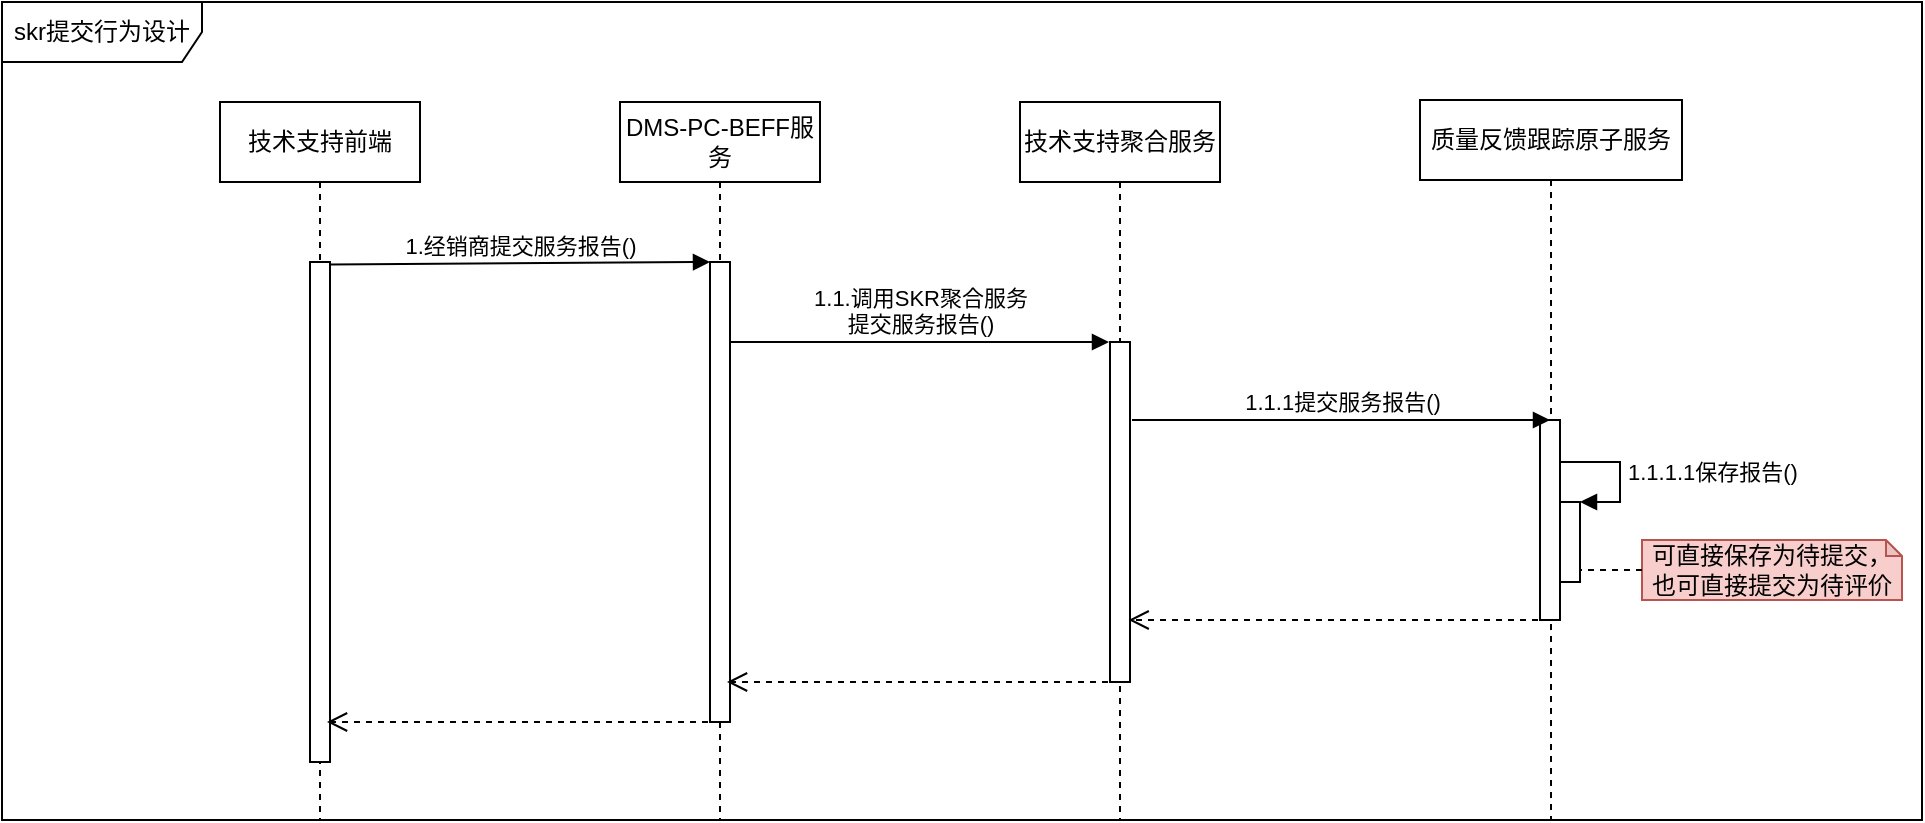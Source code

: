 <mxfile version="16.2.4" type="github" pages="5">
  <diagram id="TrSOcgq1P8zjbeBmHI5Y" name="SKR行为图-提交">
    <mxGraphModel dx="1221" dy="681" grid="1" gridSize="10" guides="1" tooltips="1" connect="1" arrows="1" fold="1" page="1" pageScale="1" pageWidth="827" pageHeight="1169" math="0" shadow="0">
      <root>
        <mxCell id="0" />
        <mxCell id="1" parent="0" />
        <mxCell id="y9LRkIkVJuertMiDrjGQ-1" value="技术支持前端" style="shape=umlLifeline;perimeter=lifelinePerimeter;whiteSpace=wrap;html=1;container=1;collapsible=0;recursiveResize=0;outlineConnect=0;" parent="1" vertex="1">
          <mxGeometry x="339" y="151" width="100" height="359" as="geometry" />
        </mxCell>
        <mxCell id="y9LRkIkVJuertMiDrjGQ-2" value="" style="html=1;points=[];perimeter=orthogonalPerimeter;" parent="y9LRkIkVJuertMiDrjGQ-1" vertex="1">
          <mxGeometry x="45" y="80" width="10" height="250" as="geometry" />
        </mxCell>
        <mxCell id="y9LRkIkVJuertMiDrjGQ-3" value="DMS-PC-BEFF服务" style="shape=umlLifeline;perimeter=lifelinePerimeter;whiteSpace=wrap;html=1;container=1;collapsible=0;recursiveResize=0;outlineConnect=0;" parent="1" vertex="1">
          <mxGeometry x="539" y="151" width="100" height="359" as="geometry" />
        </mxCell>
        <mxCell id="y9LRkIkVJuertMiDrjGQ-4" value="" style="html=1;points=[];perimeter=orthogonalPerimeter;" parent="y9LRkIkVJuertMiDrjGQ-3" vertex="1">
          <mxGeometry x="45" y="80" width="10" height="230" as="geometry" />
        </mxCell>
        <mxCell id="y9LRkIkVJuertMiDrjGQ-5" value="1.1.调用SKR聚合服务&lt;br&gt;提交服务报告()" style="html=1;verticalAlign=bottom;endArrow=block;rounded=0;" parent="y9LRkIkVJuertMiDrjGQ-3" edge="1">
          <mxGeometry width="80" relative="1" as="geometry">
            <mxPoint x="55" y="120" as="sourcePoint" />
            <mxPoint x="244.5" y="120" as="targetPoint" />
          </mxGeometry>
        </mxCell>
        <mxCell id="y9LRkIkVJuertMiDrjGQ-6" value="技术支持聚合服务" style="shape=umlLifeline;perimeter=lifelinePerimeter;whiteSpace=wrap;html=1;container=1;collapsible=0;recursiveResize=0;outlineConnect=0;" parent="1" vertex="1">
          <mxGeometry x="739" y="151" width="100" height="359" as="geometry" />
        </mxCell>
        <mxCell id="y9LRkIkVJuertMiDrjGQ-7" value="" style="html=1;points=[];perimeter=orthogonalPerimeter;" parent="y9LRkIkVJuertMiDrjGQ-6" vertex="1">
          <mxGeometry x="45" y="120" width="10" height="170" as="geometry" />
        </mxCell>
        <mxCell id="y9LRkIkVJuertMiDrjGQ-8" value="质量反馈跟踪原子服务" style="shape=umlLifeline;perimeter=lifelinePerimeter;whiteSpace=wrap;html=1;container=1;collapsible=0;recursiveResize=0;outlineConnect=0;" parent="1" vertex="1">
          <mxGeometry x="939" y="150" width="131" height="360" as="geometry" />
        </mxCell>
        <mxCell id="y9LRkIkVJuertMiDrjGQ-9" value="" style="html=1;points=[];perimeter=orthogonalPerimeter;" parent="y9LRkIkVJuertMiDrjGQ-8" vertex="1">
          <mxGeometry x="60" y="160" width="10" height="100" as="geometry" />
        </mxCell>
        <mxCell id="y9LRkIkVJuertMiDrjGQ-10" value="" style="html=1;points=[];perimeter=orthogonalPerimeter;" parent="y9LRkIkVJuertMiDrjGQ-8" vertex="1">
          <mxGeometry x="70" y="201" width="10" height="40" as="geometry" />
        </mxCell>
        <mxCell id="y9LRkIkVJuertMiDrjGQ-11" value="1.1.1.1保存报告()" style="edgeStyle=orthogonalEdgeStyle;html=1;align=left;spacingLeft=2;endArrow=block;rounded=0;entryX=1;entryY=0;" parent="y9LRkIkVJuertMiDrjGQ-8" target="y9LRkIkVJuertMiDrjGQ-10" edge="1">
          <mxGeometry relative="1" as="geometry">
            <mxPoint x="70" y="181" as="sourcePoint" />
            <Array as="points">
              <mxPoint x="100" y="181" />
            </Array>
          </mxGeometry>
        </mxCell>
        <mxCell id="y9LRkIkVJuertMiDrjGQ-12" value="1.1.1提交服务报告()" style="html=1;verticalAlign=bottom;endArrow=block;rounded=0;" parent="y9LRkIkVJuertMiDrjGQ-8" edge="1">
          <mxGeometry width="80" relative="1" as="geometry">
            <mxPoint x="-144" y="160" as="sourcePoint" />
            <mxPoint x="65" y="160" as="targetPoint" />
          </mxGeometry>
        </mxCell>
        <mxCell id="y9LRkIkVJuertMiDrjGQ-13" value="1.经销商提交服务报告()" style="html=1;verticalAlign=bottom;endArrow=block;rounded=0;exitX=1;exitY=0.005;exitDx=0;exitDy=0;exitPerimeter=0;entryX=0;entryY=0;entryDx=0;entryDy=0;entryPerimeter=0;" parent="1" source="y9LRkIkVJuertMiDrjGQ-2" target="y9LRkIkVJuertMiDrjGQ-4" edge="1">
          <mxGeometry width="80" relative="1" as="geometry">
            <mxPoint x="399" y="231" as="sourcePoint" />
            <mxPoint x="479" y="231" as="targetPoint" />
          </mxGeometry>
        </mxCell>
        <mxCell id="y9LRkIkVJuertMiDrjGQ-14" value="" style="html=1;verticalAlign=bottom;endArrow=open;dashed=1;endSize=8;rounded=0;" parent="1" edge="1">
          <mxGeometry relative="1" as="geometry">
            <mxPoint x="1004" y="410" as="sourcePoint" />
            <mxPoint x="793.324" y="410" as="targetPoint" />
          </mxGeometry>
        </mxCell>
        <mxCell id="y9LRkIkVJuertMiDrjGQ-15" value="" style="html=1;verticalAlign=bottom;endArrow=open;dashed=1;endSize=8;rounded=0;" parent="1" edge="1">
          <mxGeometry relative="1" as="geometry">
            <mxPoint x="783" y="441" as="sourcePoint" />
            <mxPoint x="592.5" y="441" as="targetPoint" />
          </mxGeometry>
        </mxCell>
        <mxCell id="y9LRkIkVJuertMiDrjGQ-16" value="" style="html=1;verticalAlign=bottom;endArrow=open;dashed=1;endSize=8;rounded=0;" parent="1" edge="1">
          <mxGeometry relative="1" as="geometry">
            <mxPoint x="583" y="461" as="sourcePoint" />
            <mxPoint x="392.5" y="461" as="targetPoint" />
          </mxGeometry>
        </mxCell>
        <mxCell id="y9LRkIkVJuertMiDrjGQ-33" value="skr提交行为设计" style="shape=umlFrame;whiteSpace=wrap;html=1;width=100;height=30;" parent="1" vertex="1">
          <mxGeometry x="230" y="101" width="960" height="409" as="geometry" />
        </mxCell>
        <mxCell id="NbYq3C6L7M6HCR1Htat7-1" value="可直接保存为待提交，也可直接提交为待评价" style="shape=note;whiteSpace=wrap;html=1;backgroundOutline=1;darkOpacity=0.05;size=8;fillColor=#f8cecc;strokeColor=#b85450;" vertex="1" parent="1">
          <mxGeometry x="1050" y="370" width="130" height="30" as="geometry" />
        </mxCell>
        <mxCell id="NbYq3C6L7M6HCR1Htat7-2" value="" style="endArrow=none;dashed=1;html=1;rounded=0;exitX=0;exitY=0.5;exitDx=0;exitDy=0;exitPerimeter=0;" edge="1" parent="1" source="NbYq3C6L7M6HCR1Htat7-1" target="y9LRkIkVJuertMiDrjGQ-10">
          <mxGeometry width="50" height="50" relative="1" as="geometry">
            <mxPoint x="560" y="320" as="sourcePoint" />
            <mxPoint x="610" y="270" as="targetPoint" />
          </mxGeometry>
        </mxCell>
      </root>
    </mxGraphModel>
  </diagram>
  <diagram name="skr聚合根设计" id="5BwiAaiVjhntde1D76YD">
    <mxGraphModel dx="1038" dy="579" grid="1" gridSize="10" guides="1" tooltips="1" connect="1" arrows="1" fold="1" page="1" pageScale="1" pageWidth="3300" pageHeight="4681" math="0" shadow="0">
      <root>
        <mxCell id="-Jd7vyAMfyjJsaXYtgSQ-0" />
        <mxCell id="-Jd7vyAMfyjJsaXYtgSQ-1" parent="-Jd7vyAMfyjJsaXYtgSQ-0" />
        <mxCell id="TLOllca4X_2cKeXK6NPu-2" value="skr" style="shape=table;startSize=30;container=1;collapsible=1;childLayout=tableLayout;fixedRows=1;rowLines=0;fontStyle=1;align=center;resizeLast=1;fillColor=#D0C96F;strokeColor=#b85450;" parent="-Jd7vyAMfyjJsaXYtgSQ-1" vertex="1">
          <mxGeometry x="535" y="720" width="170" height="210" as="geometry" />
        </mxCell>
        <mxCell id="TLOllca4X_2cKeXK6NPu-3" value="" style="shape=partialRectangle;collapsible=0;dropTarget=0;pointerEvents=0;fillColor=#D0C96F;top=0;left=0;bottom=1;right=0;points=[[0,0.5],[1,0.5]];portConstraint=eastwest;" parent="TLOllca4X_2cKeXK6NPu-2" vertex="1">
          <mxGeometry y="30" width="170" height="30" as="geometry" />
        </mxCell>
        <mxCell id="TLOllca4X_2cKeXK6NPu-4" value="PK" style="shape=partialRectangle;connectable=0;fillColor=#D0C96F;top=0;left=0;bottom=0;right=0;fontStyle=1;overflow=hidden;strokeColor=#b85450;" parent="TLOllca4X_2cKeXK6NPu-3" vertex="1">
          <mxGeometry width="30" height="30" as="geometry">
            <mxRectangle width="30" height="30" as="alternateBounds" />
          </mxGeometry>
        </mxCell>
        <mxCell id="TLOllca4X_2cKeXK6NPu-5" value="ID" style="shape=partialRectangle;connectable=0;fillColor=#D0C96F;top=0;left=0;bottom=0;right=0;align=left;spacingLeft=6;fontStyle=5;overflow=hidden;strokeColor=#b85450;" parent="TLOllca4X_2cKeXK6NPu-3" vertex="1">
          <mxGeometry x="30" width="140" height="30" as="geometry">
            <mxRectangle width="140" height="30" as="alternateBounds" />
          </mxGeometry>
        </mxCell>
        <mxCell id="TLOllca4X_2cKeXK6NPu-6" value="" style="shape=partialRectangle;collapsible=0;dropTarget=0;pointerEvents=0;fillColor=#D0C96F;top=0;left=0;bottom=0;right=0;points=[[0,0.5],[1,0.5]];portConstraint=eastwest;" parent="TLOllca4X_2cKeXK6NPu-2" vertex="1">
          <mxGeometry y="60" width="170" height="30" as="geometry" />
        </mxCell>
        <mxCell id="TLOllca4X_2cKeXK6NPu-7" value="" style="shape=partialRectangle;connectable=0;fillColor=#D0C96F;top=0;left=0;bottom=0;right=0;editable=1;overflow=hidden;strokeColor=#b85450;" parent="TLOllca4X_2cKeXK6NPu-6" vertex="1">
          <mxGeometry width="30" height="30" as="geometry">
            <mxRectangle width="30" height="30" as="alternateBounds" />
          </mxGeometry>
        </mxCell>
        <mxCell id="TLOllca4X_2cKeXK6NPu-8" value="经销店代码" style="shape=partialRectangle;connectable=0;fillColor=#D0C96F;top=0;left=0;bottom=0;right=0;align=left;spacingLeft=6;overflow=hidden;strokeColor=#b85450;" parent="TLOllca4X_2cKeXK6NPu-6" vertex="1">
          <mxGeometry x="30" width="140" height="30" as="geometry">
            <mxRectangle width="140" height="30" as="alternateBounds" />
          </mxGeometry>
        </mxCell>
        <mxCell id="TLOllca4X_2cKeXK6NPu-9" value="" style="shape=partialRectangle;collapsible=0;dropTarget=0;pointerEvents=0;fillColor=#D0C96F;top=0;left=0;bottom=0;right=0;points=[[0,0.5],[1,0.5]];portConstraint=eastwest;" parent="TLOllca4X_2cKeXK6NPu-2" vertex="1">
          <mxGeometry y="90" width="170" height="30" as="geometry" />
        </mxCell>
        <mxCell id="TLOllca4X_2cKeXK6NPu-10" value="" style="shape=partialRectangle;connectable=0;fillColor=#D0C96F;top=0;left=0;bottom=0;right=0;editable=1;overflow=hidden;strokeColor=#b85450;" parent="TLOllca4X_2cKeXK6NPu-9" vertex="1">
          <mxGeometry width="30" height="30" as="geometry">
            <mxRectangle width="30" height="30" as="alternateBounds" />
          </mxGeometry>
        </mxCell>
        <mxCell id="TLOllca4X_2cKeXK6NPu-11" value="担当" style="shape=partialRectangle;connectable=0;fillColor=#D0C96F;top=0;left=0;bottom=0;right=0;align=left;spacingLeft=6;overflow=hidden;strokeColor=#b85450;" parent="TLOllca4X_2cKeXK6NPu-9" vertex="1">
          <mxGeometry x="30" width="140" height="30" as="geometry">
            <mxRectangle width="140" height="30" as="alternateBounds" />
          </mxGeometry>
        </mxCell>
        <mxCell id="TLOllca4X_2cKeXK6NPu-12" value="" style="shape=partialRectangle;collapsible=0;dropTarget=0;pointerEvents=0;fillColor=#D0C96F;top=0;left=0;bottom=0;right=0;points=[[0,0.5],[1,0.5]];portConstraint=eastwest;" parent="TLOllca4X_2cKeXK6NPu-2" vertex="1">
          <mxGeometry y="120" width="170" height="30" as="geometry" />
        </mxCell>
        <mxCell id="TLOllca4X_2cKeXK6NPu-13" value="" style="shape=partialRectangle;connectable=0;fillColor=#D0C96F;top=0;left=0;bottom=0;right=0;editable=1;overflow=hidden;strokeColor=#b85450;" parent="TLOllca4X_2cKeXK6NPu-12" vertex="1">
          <mxGeometry width="30" height="30" as="geometry">
            <mxRectangle width="30" height="30" as="alternateBounds" />
          </mxGeometry>
        </mxCell>
        <mxCell id="TLOllca4X_2cKeXK6NPu-14" value="报告日期" style="shape=partialRectangle;connectable=0;fillColor=#D0C96F;top=0;left=0;bottom=0;right=0;align=left;spacingLeft=6;overflow=hidden;strokeColor=#b85450;" parent="TLOllca4X_2cKeXK6NPu-12" vertex="1">
          <mxGeometry x="30" width="140" height="30" as="geometry">
            <mxRectangle width="140" height="30" as="alternateBounds" />
          </mxGeometry>
        </mxCell>
        <mxCell id="TLOllca4X_2cKeXK6NPu-18" value="" style="shape=partialRectangle;collapsible=0;dropTarget=0;pointerEvents=0;fillColor=#D0C96F;top=0;left=0;bottom=0;right=0;points=[[0,0.5],[1,0.5]];portConstraint=eastwest;" parent="TLOllca4X_2cKeXK6NPu-2" vertex="1">
          <mxGeometry y="150" width="170" height="30" as="geometry" />
        </mxCell>
        <mxCell id="TLOllca4X_2cKeXK6NPu-19" value="" style="shape=partialRectangle;connectable=0;fillColor=#D0C96F;top=0;left=0;bottom=0;right=0;editable=1;overflow=hidden;strokeColor=#b85450;" parent="TLOllca4X_2cKeXK6NPu-18" vertex="1">
          <mxGeometry width="30" height="30" as="geometry">
            <mxRectangle width="30" height="30" as="alternateBounds" />
          </mxGeometry>
        </mxCell>
        <mxCell id="TLOllca4X_2cKeXK6NPu-20" value="车辆信息" style="shape=partialRectangle;connectable=0;fillColor=#D0C96F;top=0;left=0;bottom=0;right=0;align=left;spacingLeft=6;overflow=hidden;strokeColor=#b85450;" parent="TLOllca4X_2cKeXK6NPu-18" vertex="1">
          <mxGeometry x="30" width="140" height="30" as="geometry">
            <mxRectangle width="140" height="30" as="alternateBounds" />
          </mxGeometry>
        </mxCell>
        <mxCell id="TLOllca4X_2cKeXK6NPu-36" value="" style="shape=partialRectangle;collapsible=0;dropTarget=0;pointerEvents=0;fillColor=#D0C96F;top=0;left=0;bottom=0;right=0;points=[[0,0.5],[1,0.5]];portConstraint=eastwest;" parent="TLOllca4X_2cKeXK6NPu-2" vertex="1">
          <mxGeometry y="180" width="170" height="30" as="geometry" />
        </mxCell>
        <mxCell id="TLOllca4X_2cKeXK6NPu-37" value="" style="shape=partialRectangle;connectable=0;fillColor=#D0C96F;top=0;left=0;bottom=0;right=0;editable=1;overflow=hidden;strokeColor=#b85450;" parent="TLOllca4X_2cKeXK6NPu-36" vertex="1">
          <mxGeometry width="30" height="30" as="geometry">
            <mxRectangle width="30" height="30" as="alternateBounds" />
          </mxGeometry>
        </mxCell>
        <mxCell id="TLOllca4X_2cKeXK6NPu-38" value="标题" style="shape=partialRectangle;connectable=0;fillColor=#D0C96F;top=0;left=0;bottom=0;right=0;align=left;spacingLeft=6;overflow=hidden;strokeColor=#b85450;" parent="TLOllca4X_2cKeXK6NPu-36" vertex="1">
          <mxGeometry x="30" width="140" height="30" as="geometry">
            <mxRectangle width="140" height="30" as="alternateBounds" />
          </mxGeometry>
        </mxCell>
        <mxCell id="TLOllca4X_2cKeXK6NPu-54" value="【共通】车辆信息" style="shape=table;startSize=30;container=1;collapsible=1;childLayout=tableLayout;fixedRows=1;rowLines=0;fontStyle=1;align=center;resizeLast=1;fillColor=#FFFA9E;strokeColor=#6c8ebf;" parent="-Jd7vyAMfyjJsaXYtgSQ-1" vertex="1">
          <mxGeometry x="220" y="720" width="180" height="240" as="geometry" />
        </mxCell>
        <mxCell id="TLOllca4X_2cKeXK6NPu-55" value="" style="shape=partialRectangle;collapsible=0;dropTarget=0;pointerEvents=0;fillColor=#FFFA9E;top=0;left=0;bottom=1;right=0;points=[[0,0.5],[1,0.5]];portConstraint=eastwest;" parent="TLOllca4X_2cKeXK6NPu-54" vertex="1">
          <mxGeometry y="30" width="180" height="30" as="geometry" />
        </mxCell>
        <mxCell id="TLOllca4X_2cKeXK6NPu-56" value="PK" style="shape=partialRectangle;connectable=0;fillColor=#FFFA9E;top=0;left=0;bottom=0;right=0;fontStyle=1;overflow=hidden;strokeColor=#6c8ebf;" parent="TLOllca4X_2cKeXK6NPu-55" vertex="1">
          <mxGeometry width="30" height="30" as="geometry">
            <mxRectangle width="30" height="30" as="alternateBounds" />
          </mxGeometry>
        </mxCell>
        <mxCell id="TLOllca4X_2cKeXK6NPu-57" value="ID" style="shape=partialRectangle;connectable=0;fillColor=#FFFA9E;top=0;left=0;bottom=0;right=0;align=left;spacingLeft=6;fontStyle=5;overflow=hidden;strokeColor=#6c8ebf;" parent="TLOllca4X_2cKeXK6NPu-55" vertex="1">
          <mxGeometry x="30" width="150" height="30" as="geometry">
            <mxRectangle width="150" height="30" as="alternateBounds" />
          </mxGeometry>
        </mxCell>
        <mxCell id="TLOllca4X_2cKeXK6NPu-58" value="" style="shape=partialRectangle;collapsible=0;dropTarget=0;pointerEvents=0;fillColor=#FFFA9E;top=0;left=0;bottom=0;right=0;points=[[0,0.5],[1,0.5]];portConstraint=eastwest;" parent="TLOllca4X_2cKeXK6NPu-54" vertex="1">
          <mxGeometry y="60" width="180" height="30" as="geometry" />
        </mxCell>
        <mxCell id="TLOllca4X_2cKeXK6NPu-59" value="" style="shape=partialRectangle;connectable=0;fillColor=#FFFA9E;top=0;left=0;bottom=0;right=0;editable=1;overflow=hidden;strokeColor=#6c8ebf;" parent="TLOllca4X_2cKeXK6NPu-58" vertex="1">
          <mxGeometry width="30" height="30" as="geometry">
            <mxRectangle width="30" height="30" as="alternateBounds" />
          </mxGeometry>
        </mxCell>
        <mxCell id="TLOllca4X_2cKeXK6NPu-60" value="VIN码" style="shape=partialRectangle;connectable=0;fillColor=#FFFA9E;top=0;left=0;bottom=0;right=0;align=left;spacingLeft=6;overflow=hidden;strokeColor=#6c8ebf;" parent="TLOllca4X_2cKeXK6NPu-58" vertex="1">
          <mxGeometry x="30" width="150" height="30" as="geometry">
            <mxRectangle width="150" height="30" as="alternateBounds" />
          </mxGeometry>
        </mxCell>
        <mxCell id="TLOllca4X_2cKeXK6NPu-73" value="" style="shape=partialRectangle;collapsible=0;dropTarget=0;pointerEvents=0;fillColor=#FFFA9E;top=0;left=0;bottom=0;right=0;points=[[0,0.5],[1,0.5]];portConstraint=eastwest;" parent="TLOllca4X_2cKeXK6NPu-54" vertex="1">
          <mxGeometry y="90" width="180" height="30" as="geometry" />
        </mxCell>
        <mxCell id="TLOllca4X_2cKeXK6NPu-74" value="" style="shape=partialRectangle;connectable=0;fillColor=#FFFA9E;top=0;left=0;bottom=0;right=0;editable=1;overflow=hidden;strokeColor=#6c8ebf;" parent="TLOllca4X_2cKeXK6NPu-73" vertex="1">
          <mxGeometry width="30" height="30" as="geometry">
            <mxRectangle width="30" height="30" as="alternateBounds" />
          </mxGeometry>
        </mxCell>
        <mxCell id="TLOllca4X_2cKeXK6NPu-75" value="车辆名称" style="shape=partialRectangle;connectable=0;fillColor=#FFFA9E;top=0;left=0;bottom=0;right=0;align=left;spacingLeft=6;overflow=hidden;strokeColor=#6c8ebf;" parent="TLOllca4X_2cKeXK6NPu-73" vertex="1">
          <mxGeometry x="30" width="150" height="30" as="geometry">
            <mxRectangle width="150" height="30" as="alternateBounds" />
          </mxGeometry>
        </mxCell>
        <mxCell id="TLOllca4X_2cKeXK6NPu-61" value="" style="shape=partialRectangle;collapsible=0;dropTarget=0;pointerEvents=0;fillColor=#FFFA9E;top=0;left=0;bottom=0;right=0;points=[[0,0.5],[1,0.5]];portConstraint=eastwest;" parent="TLOllca4X_2cKeXK6NPu-54" vertex="1">
          <mxGeometry y="120" width="180" height="30" as="geometry" />
        </mxCell>
        <mxCell id="TLOllca4X_2cKeXK6NPu-62" value="" style="shape=partialRectangle;connectable=0;fillColor=#FFFA9E;top=0;left=0;bottom=0;right=0;editable=1;overflow=hidden;strokeColor=#6c8ebf;" parent="TLOllca4X_2cKeXK6NPu-61" vertex="1">
          <mxGeometry width="30" height="30" as="geometry">
            <mxRectangle width="30" height="30" as="alternateBounds" />
          </mxGeometry>
        </mxCell>
        <mxCell id="TLOllca4X_2cKeXK6NPu-63" value="车型" style="shape=partialRectangle;connectable=0;fillColor=#FFFA9E;top=0;left=0;bottom=0;right=0;align=left;spacingLeft=6;overflow=hidden;strokeColor=#6c8ebf;" parent="TLOllca4X_2cKeXK6NPu-61" vertex="1">
          <mxGeometry x="30" width="150" height="30" as="geometry">
            <mxRectangle width="150" height="30" as="alternateBounds" />
          </mxGeometry>
        </mxCell>
        <mxCell id="TLOllca4X_2cKeXK6NPu-64" value="" style="shape=partialRectangle;collapsible=0;dropTarget=0;pointerEvents=0;fillColor=#FFFA9E;top=0;left=0;bottom=0;right=0;points=[[0,0.5],[1,0.5]];portConstraint=eastwest;" parent="TLOllca4X_2cKeXK6NPu-54" vertex="1">
          <mxGeometry y="150" width="180" height="30" as="geometry" />
        </mxCell>
        <mxCell id="TLOllca4X_2cKeXK6NPu-65" value="" style="shape=partialRectangle;connectable=0;fillColor=#FFFA9E;top=0;left=0;bottom=0;right=0;editable=1;overflow=hidden;strokeColor=#6c8ebf;" parent="TLOllca4X_2cKeXK6NPu-64" vertex="1">
          <mxGeometry width="30" height="30" as="geometry">
            <mxRectangle width="30" height="30" as="alternateBounds" />
          </mxGeometry>
        </mxCell>
        <mxCell id="TLOllca4X_2cKeXK6NPu-66" value="车型代码" style="shape=partialRectangle;connectable=0;fillColor=#FFFA9E;top=0;left=0;bottom=0;right=0;align=left;spacingLeft=6;overflow=hidden;strokeColor=#6c8ebf;" parent="TLOllca4X_2cKeXK6NPu-64" vertex="1">
          <mxGeometry x="30" width="150" height="30" as="geometry">
            <mxRectangle width="150" height="30" as="alternateBounds" />
          </mxGeometry>
        </mxCell>
        <mxCell id="TLOllca4X_2cKeXK6NPu-67" value="" style="shape=partialRectangle;collapsible=0;dropTarget=0;pointerEvents=0;fillColor=#FFFA9E;top=0;left=0;bottom=0;right=0;points=[[0,0.5],[1,0.5]];portConstraint=eastwest;" parent="TLOllca4X_2cKeXK6NPu-54" vertex="1">
          <mxGeometry y="180" width="180" height="30" as="geometry" />
        </mxCell>
        <mxCell id="TLOllca4X_2cKeXK6NPu-68" value="" style="shape=partialRectangle;connectable=0;fillColor=#FFFA9E;top=0;left=0;bottom=0;right=0;editable=1;overflow=hidden;strokeColor=#6c8ebf;" parent="TLOllca4X_2cKeXK6NPu-67" vertex="1">
          <mxGeometry width="30" height="30" as="geometry">
            <mxRectangle width="30" height="30" as="alternateBounds" />
          </mxGeometry>
        </mxCell>
        <mxCell id="TLOllca4X_2cKeXK6NPu-69" value="生产日期" style="shape=partialRectangle;connectable=0;fillColor=#FFFA9E;top=0;left=0;bottom=0;right=0;align=left;spacingLeft=6;overflow=hidden;strokeColor=#6c8ebf;" parent="TLOllca4X_2cKeXK6NPu-67" vertex="1">
          <mxGeometry x="30" width="150" height="30" as="geometry">
            <mxRectangle width="150" height="30" as="alternateBounds" />
          </mxGeometry>
        </mxCell>
        <mxCell id="TLOllca4X_2cKeXK6NPu-70" value="" style="shape=partialRectangle;collapsible=0;dropTarget=0;pointerEvents=0;fillColor=#FFFA9E;top=0;left=0;bottom=0;right=0;points=[[0,0.5],[1,0.5]];portConstraint=eastwest;" parent="TLOllca4X_2cKeXK6NPu-54" vertex="1">
          <mxGeometry y="210" width="180" height="30" as="geometry" />
        </mxCell>
        <mxCell id="TLOllca4X_2cKeXK6NPu-71" value="" style="shape=partialRectangle;connectable=0;fillColor=#FFFA9E;top=0;left=0;bottom=0;right=0;editable=1;overflow=hidden;strokeColor=#6c8ebf;" parent="TLOllca4X_2cKeXK6NPu-70" vertex="1">
          <mxGeometry width="30" height="30" as="geometry">
            <mxRectangle width="30" height="30" as="alternateBounds" />
          </mxGeometry>
        </mxCell>
        <mxCell id="TLOllca4X_2cKeXK6NPu-72" value="年代代码" style="shape=partialRectangle;connectable=0;fillColor=#FFFA9E;top=0;left=0;bottom=0;right=0;align=left;spacingLeft=6;overflow=hidden;strokeColor=#6c8ebf;" parent="TLOllca4X_2cKeXK6NPu-70" vertex="1">
          <mxGeometry x="30" width="150" height="30" as="geometry">
            <mxRectangle width="150" height="30" as="alternateBounds" />
          </mxGeometry>
        </mxCell>
        <mxCell id="TLOllca4X_2cKeXK6NPu-76" value="skr评价" style="shape=table;startSize=30;container=1;collapsible=1;childLayout=tableLayout;fixedRows=1;rowLines=0;fontStyle=1;align=center;resizeLast=1;fillColor=#D0C96F;strokeColor=#b85450;" parent="-Jd7vyAMfyjJsaXYtgSQ-1" vertex="1">
          <mxGeometry x="840" y="720" width="180" height="115" as="geometry" />
        </mxCell>
        <mxCell id="TLOllca4X_2cKeXK6NPu-77" value="" style="shape=partialRectangle;collapsible=0;dropTarget=0;pointerEvents=0;fillColor=#D0C96F;top=0;left=0;bottom=1;right=0;points=[[0,0.5],[1,0.5]];portConstraint=eastwest;" parent="TLOllca4X_2cKeXK6NPu-76" vertex="1">
          <mxGeometry y="30" width="180" height="30" as="geometry" />
        </mxCell>
        <mxCell id="TLOllca4X_2cKeXK6NPu-78" value="PK" style="shape=partialRectangle;connectable=0;fillColor=#D0C96F;top=0;left=0;bottom=0;right=0;fontStyle=1;overflow=hidden;strokeColor=#b85450;" parent="TLOllca4X_2cKeXK6NPu-77" vertex="1">
          <mxGeometry width="30" height="30" as="geometry">
            <mxRectangle width="30" height="30" as="alternateBounds" />
          </mxGeometry>
        </mxCell>
        <mxCell id="TLOllca4X_2cKeXK6NPu-79" value="ID" style="shape=partialRectangle;connectable=0;fillColor=#D0C96F;top=0;left=0;bottom=0;right=0;align=left;spacingLeft=6;fontStyle=5;overflow=hidden;strokeColor=#b85450;" parent="TLOllca4X_2cKeXK6NPu-77" vertex="1">
          <mxGeometry x="30" width="150" height="30" as="geometry">
            <mxRectangle width="150" height="30" as="alternateBounds" />
          </mxGeometry>
        </mxCell>
        <mxCell id="OXO-AGjDQIuk0UqCaN1q-0" value="" style="shape=partialRectangle;collapsible=0;dropTarget=0;pointerEvents=0;fillColor=#D0C96F;top=0;left=0;bottom=0;right=0;points=[[0,0.5],[1,0.5]];portConstraint=eastwest;" parent="TLOllca4X_2cKeXK6NPu-76" vertex="1">
          <mxGeometry y="60" width="180" height="30" as="geometry" />
        </mxCell>
        <mxCell id="OXO-AGjDQIuk0UqCaN1q-1" value="FK" style="shape=partialRectangle;connectable=0;fillColor=#D0C96F;top=0;left=0;bottom=0;right=0;fontStyle=0;overflow=hidden;strokeColor=#b85450;" parent="OXO-AGjDQIuk0UqCaN1q-0" vertex="1">
          <mxGeometry width="30" height="30" as="geometry">
            <mxRectangle width="30" height="30" as="alternateBounds" />
          </mxGeometry>
        </mxCell>
        <mxCell id="OXO-AGjDQIuk0UqCaN1q-2" value="skr管理ID" style="shape=partialRectangle;connectable=0;fillColor=#D0C96F;top=0;left=0;bottom=0;right=0;align=left;spacingLeft=6;fontStyle=0;overflow=hidden;strokeColor=#b85450;" parent="OXO-AGjDQIuk0UqCaN1q-0" vertex="1">
          <mxGeometry x="30" width="150" height="30" as="geometry">
            <mxRectangle width="150" height="30" as="alternateBounds" />
          </mxGeometry>
        </mxCell>
        <mxCell id="TLOllca4X_2cKeXK6NPu-86" value="" style="shape=partialRectangle;collapsible=0;dropTarget=0;pointerEvents=0;fillColor=#D0C96F;top=0;left=0;bottom=0;right=0;points=[[0,0.5],[1,0.5]];portConstraint=eastwest;" parent="TLOllca4X_2cKeXK6NPu-76" vertex="1">
          <mxGeometry y="90" width="180" height="25" as="geometry" />
        </mxCell>
        <mxCell id="TLOllca4X_2cKeXK6NPu-87" value="" style="shape=partialRectangle;connectable=0;fillColor=#D0C96F;top=0;left=0;bottom=0;right=0;editable=1;overflow=hidden;strokeColor=#b85450;" parent="TLOllca4X_2cKeXK6NPu-86" vertex="1">
          <mxGeometry width="30" height="25" as="geometry">
            <mxRectangle width="30" height="25" as="alternateBounds" />
          </mxGeometry>
        </mxCell>
        <mxCell id="TLOllca4X_2cKeXK6NPu-88" value="等级评价" style="shape=partialRectangle;connectable=0;fillColor=#D0C96F;top=0;left=0;bottom=0;right=0;align=left;spacingLeft=6;overflow=hidden;strokeColor=#b85450;" parent="TLOllca4X_2cKeXK6NPu-86" vertex="1">
          <mxGeometry x="30" width="150" height="25" as="geometry">
            <mxRectangle width="150" height="25" as="alternateBounds" />
          </mxGeometry>
        </mxCell>
        <mxCell id="9-1ZYpqubb55ALp7Nfj2-0" value="" style="endArrow=open;html=1;endSize=12;startArrow=diamondThin;startSize=14;startFill=0;edgeStyle=orthogonalEdgeStyle;align=left;verticalAlign=bottom;rounded=0;exitX=0;exitY=0.5;exitDx=0;exitDy=0;entryX=1;entryY=0.5;entryDx=0;entryDy=0;" parent="-Jd7vyAMfyjJsaXYtgSQ-1" source="TLOllca4X_2cKeXK6NPu-18" target="TLOllca4X_2cKeXK6NPu-58" edge="1">
          <mxGeometry x="-1" y="3" relative="1" as="geometry">
            <mxPoint x="220" y="1070" as="sourcePoint" />
            <mxPoint x="380" y="1070" as="targetPoint" />
          </mxGeometry>
        </mxCell>
        <mxCell id="GLfcdRq7hHhKy1tgJzma-0" value="" style="edgeStyle=entityRelationEdgeStyle;fontSize=12;html=1;endArrow=ERoneToMany;rounded=0;exitX=1;exitY=0.5;exitDx=0;exitDy=0;entryX=0;entryY=0.5;entryDx=0;entryDy=0;" parent="-Jd7vyAMfyjJsaXYtgSQ-1" source="TLOllca4X_2cKeXK6NPu-3" target="OXO-AGjDQIuk0UqCaN1q-0" edge="1">
          <mxGeometry width="100" height="100" relative="1" as="geometry">
            <mxPoint x="780" y="1050" as="sourcePoint" />
            <mxPoint x="880" y="950" as="targetPoint" />
          </mxGeometry>
        </mxCell>
      </root>
    </mxGraphModel>
  </diagram>
  <diagram name="skr时序图" id="MSPZWGJevCSYTT39VmB_">
    <mxGraphModel dx="1038" dy="579" grid="1" gridSize="10" guides="1" tooltips="1" connect="1" arrows="1" fold="1" page="1" pageScale="1" pageWidth="3300" pageHeight="4681" math="0" shadow="0">
      <root>
        <mxCell id="nMQyGNRqzd0hYEF32yeD-0" />
        <mxCell id="nMQyGNRqzd0hYEF32yeD-1" parent="nMQyGNRqzd0hYEF32yeD-0" />
        <mxCell id="CYmcqTmEEpYMZkpkXATh-0" value="技术支持前端" style="shape=umlLifeline;perimeter=lifelinePerimeter;whiteSpace=wrap;html=1;container=1;collapsible=0;recursiveResize=0;outlineConnect=0;" parent="nMQyGNRqzd0hYEF32yeD-1" vertex="1">
          <mxGeometry x="390" y="180" width="100" height="350" as="geometry" />
        </mxCell>
        <mxCell id="CYmcqTmEEpYMZkpkXATh-5" value="" style="html=1;points=[];perimeter=orthogonalPerimeter;" parent="CYmcqTmEEpYMZkpkXATh-0" vertex="1">
          <mxGeometry x="45" y="100" width="10" height="80" as="geometry" />
        </mxCell>
        <mxCell id="CYmcqTmEEpYMZkpkXATh-1" value="技术支持模块" style="shape=umlLifeline;perimeter=lifelinePerimeter;whiteSpace=wrap;html=1;container=1;collapsible=0;recursiveResize=0;outlineConnect=0;" parent="nMQyGNRqzd0hYEF32yeD-1" vertex="1">
          <mxGeometry x="670" y="180" width="100" height="350" as="geometry" />
        </mxCell>
        <mxCell id="CYmcqTmEEpYMZkpkXATh-6" value="" style="html=1;points=[];perimeter=orthogonalPerimeter;" parent="CYmcqTmEEpYMZkpkXATh-1" vertex="1">
          <mxGeometry x="55" y="130" width="10" height="40" as="geometry" />
        </mxCell>
        <mxCell id="CYmcqTmEEpYMZkpkXATh-7" value="1.1更新为待评价()" style="edgeStyle=orthogonalEdgeStyle;html=1;align=left;spacingLeft=2;endArrow=block;rounded=0;entryX=1;entryY=0;exitX=1;exitY=0.125;exitDx=0;exitDy=0;exitPerimeter=0;" parent="CYmcqTmEEpYMZkpkXATh-1" target="CYmcqTmEEpYMZkpkXATh-6" edge="1">
          <mxGeometry relative="1" as="geometry">
            <mxPoint x="56" y="110" as="sourcePoint" />
            <Array as="points">
              <mxPoint x="91" y="110" />
              <mxPoint x="91" y="130" />
            </Array>
          </mxGeometry>
        </mxCell>
        <mxCell id="IFVuN8uy4ySf2YurCmHS-0" value="" style="html=1;points=[];perimeter=orthogonalPerimeter;" parent="CYmcqTmEEpYMZkpkXATh-1" vertex="1">
          <mxGeometry x="45" y="100" width="10" height="80" as="geometry" />
        </mxCell>
        <mxCell id="IFVuN8uy4ySf2YurCmHS-1" value="" style="html=1;verticalAlign=bottom;endArrow=open;dashed=1;endSize=8;rounded=0;" parent="CYmcqTmEEpYMZkpkXATh-1" edge="1">
          <mxGeometry relative="1" as="geometry">
            <mxPoint x="45" y="180" as="sourcePoint" />
            <mxPoint x="-230.452" y="180" as="targetPoint" />
          </mxGeometry>
        </mxCell>
        <mxCell id="CYmcqTmEEpYMZkpkXATh-3" value="1.经销商提交申请服务改善报告()" style="html=1;verticalAlign=bottom;endArrow=block;entryX=0;entryY=0;rounded=0;exitX=0.994;exitY=-0.002;exitDx=0;exitDy=0;exitPerimeter=0;" parent="nMQyGNRqzd0hYEF32yeD-1" source="CYmcqTmEEpYMZkpkXATh-5" edge="1">
          <mxGeometry relative="1" as="geometry">
            <mxPoint x="450" y="280" as="sourcePoint" />
            <mxPoint x="716" y="280.0" as="targetPoint" />
          </mxGeometry>
        </mxCell>
        <mxCell id="deZPQ0ZPO2svtBgy__3--0" value="" style="html=1;points=[];perimeter=orthogonalPerimeter;" parent="nMQyGNRqzd0hYEF32yeD-1" vertex="1">
          <mxGeometry x="435" y="420" width="10" height="80" as="geometry" />
        </mxCell>
        <mxCell id="deZPQ0ZPO2svtBgy__3--1" value="" style="html=1;points=[];perimeter=orthogonalPerimeter;" parent="nMQyGNRqzd0hYEF32yeD-1" vertex="1">
          <mxGeometry x="716" y="420" width="10" height="80" as="geometry" />
        </mxCell>
        <mxCell id="deZPQ0ZPO2svtBgy__3--2" value="" style="html=1;points=[];perimeter=orthogonalPerimeter;" parent="nMQyGNRqzd0hYEF32yeD-1" vertex="1">
          <mxGeometry x="726" y="450" width="10" height="40" as="geometry" />
        </mxCell>
        <mxCell id="deZPQ0ZPO2svtBgy__3--3" value="2.1更新为已评价()" style="edgeStyle=orthogonalEdgeStyle;html=1;align=left;spacingLeft=2;endArrow=block;rounded=0;entryX=1;entryY=0;exitX=1;exitY=0.125;exitDx=0;exitDy=0;exitPerimeter=0;" parent="nMQyGNRqzd0hYEF32yeD-1" source="deZPQ0ZPO2svtBgy__3--1" target="deZPQ0ZPO2svtBgy__3--2" edge="1">
          <mxGeometry relative="1" as="geometry">
            <mxPoint x="51" y="-250" as="sourcePoint" />
            <Array as="points">
              <mxPoint x="761" y="430" />
              <mxPoint x="761" y="450" />
            </Array>
          </mxGeometry>
        </mxCell>
        <mxCell id="deZPQ0ZPO2svtBgy__3--4" value="2.FTE评价服务改善报告()" style="html=1;verticalAlign=bottom;endArrow=block;entryX=0;entryY=0;rounded=0;exitX=0.994;exitY=-0.002;exitDx=0;exitDy=0;exitPerimeter=0;" parent="nMQyGNRqzd0hYEF32yeD-1" source="deZPQ0ZPO2svtBgy__3--0" target="deZPQ0ZPO2svtBgy__3--1" edge="1">
          <mxGeometry x="-0.002" relative="1" as="geometry">
            <mxPoint x="450" y="420" as="sourcePoint" />
            <mxPoint as="offset" />
          </mxGeometry>
        </mxCell>
        <mxCell id="deZPQ0ZPO2svtBgy__3--5" value="" style="html=1;verticalAlign=bottom;endArrow=open;dashed=1;endSize=8;rounded=0;entryX=0.994;entryY=1.005;entryDx=0;entryDy=0;entryPerimeter=0;" parent="nMQyGNRqzd0hYEF32yeD-1" target="deZPQ0ZPO2svtBgy__3--0" edge="1">
          <mxGeometry relative="1" as="geometry">
            <mxPoint x="640" y="496" as="targetPoint" />
            <mxPoint x="710" y="500" as="sourcePoint" />
          </mxGeometry>
        </mxCell>
        <mxCell id="deZPQ0ZPO2svtBgy__3--25" value="可直接保存为待提交，也可直接提交为待评价" style="shape=note;whiteSpace=wrap;html=1;backgroundOutline=1;darkOpacity=0.05;size=8;fillColor=#f8cecc;strokeColor=#b85450;" parent="nMQyGNRqzd0hYEF32yeD-1" vertex="1">
          <mxGeometry x="770" y="320" width="130" height="30" as="geometry" />
        </mxCell>
        <mxCell id="deZPQ0ZPO2svtBgy__3--26" value="" style="endArrow=none;dashed=1;html=1;rounded=0;entryX=0;entryY=0.5;entryDx=0;entryDy=0;entryPerimeter=0;exitX=0.98;exitY=0.304;exitDx=0;exitDy=0;exitPerimeter=0;" parent="nMQyGNRqzd0hYEF32yeD-1" source="CYmcqTmEEpYMZkpkXATh-6" target="deZPQ0ZPO2svtBgy__3--25" edge="1">
          <mxGeometry width="50" height="50" relative="1" as="geometry">
            <mxPoint x="690" y="400" as="sourcePoint" />
            <mxPoint x="740" y="350" as="targetPoint" />
          </mxGeometry>
        </mxCell>
        <mxCell id="deZPQ0ZPO2svtBgy__3--27" value="SKR时序图" style="shape=umlFrame;whiteSpace=wrap;html=1;width=70;height=15;" parent="nMQyGNRqzd0hYEF32yeD-1" vertex="1">
          <mxGeometry x="340" y="160" width="560" height="370" as="geometry" />
        </mxCell>
      </root>
    </mxGraphModel>
  </diagram>
  <diagram name="事件设计" id="ZQ_M2WJHBusWCOhHQ8H2">
    <mxGraphModel dx="1038" dy="579" grid="1" gridSize="10" guides="1" tooltips="1" connect="1" arrows="1" fold="1" page="1" pageScale="1" pageWidth="3300" pageHeight="4681" math="0" shadow="0">
      <root>
        <mxCell id="nFZOdpBm77N4jgitGjQz-0" />
        <mxCell id="nFZOdpBm77N4jgitGjQz-1" parent="nFZOdpBm77N4jgitGjQz-0" />
        <mxCell id="L5BT4rQLzP3vLzDiIXi7-7" value="" style="rounded=0;whiteSpace=wrap;html=1;dashed=1;fillColor=#d5e8d4;strokeColor=#82b366;" parent="nFZOdpBm77N4jgitGjQz-1" vertex="1">
          <mxGeometry x="255" y="207" width="785" height="230" as="geometry" />
        </mxCell>
        <mxCell id="L5BT4rQLzP3vLzDiIXi7-9" value="待提交" style="rounded=0;whiteSpace=wrap;html=1;" parent="nFZOdpBm77N4jgitGjQz-1" vertex="1">
          <mxGeometry x="410" y="300" width="120" height="60" as="geometry" />
        </mxCell>
        <mxCell id="L5BT4rQLzP3vLzDiIXi7-11" value="待评价" style="rounded=0;whiteSpace=wrap;html=1;" parent="nFZOdpBm77N4jgitGjQz-1" vertex="1">
          <mxGeometry x="660" y="300" width="120" height="60" as="geometry" />
        </mxCell>
        <mxCell id="L5BT4rQLzP3vLzDiIXi7-12" value="保存" style="html=1;verticalAlign=bottom;endArrow=block;rounded=0;entryX=0;entryY=0.5;entryDx=0;entryDy=0;exitX=0.001;exitY=0.534;exitDx=0;exitDy=0;exitPerimeter=0;" parent="nFZOdpBm77N4jgitGjQz-1" source="L5BT4rQLzP3vLzDiIXi7-7" edge="1">
          <mxGeometry x="-0.067" y="-10" width="80" relative="1" as="geometry">
            <mxPoint x="260" y="330" as="sourcePoint" />
            <mxPoint x="410" y="330" as="targetPoint" />
            <mxPoint as="offset" />
          </mxGeometry>
        </mxCell>
        <mxCell id="cm5n7gn1L0gaZMBjaX92-0" value="提交" style="html=1;verticalAlign=bottom;endArrow=block;rounded=0;entryX=0;entryY=0.5;entryDx=0;entryDy=0;" parent="nFZOdpBm77N4jgitGjQz-1" source="L5BT4rQLzP3vLzDiIXi7-9" target="L5BT4rQLzP3vLzDiIXi7-11" edge="1">
          <mxGeometry x="0.077" y="-10" width="80" relative="1" as="geometry">
            <mxPoint x="530" y="330" as="sourcePoint" />
            <mxPoint x="610" y="330" as="targetPoint" />
            <mxPoint as="offset" />
          </mxGeometry>
        </mxCell>
        <mxCell id="CK_J188c_vr2jGaLUtWj-0" value="SKR状态迁移" style="text;html=1;strokeColor=none;fillColor=none;align=center;verticalAlign=middle;whiteSpace=wrap;rounded=0;" parent="nFZOdpBm77N4jgitGjQz-1" vertex="1">
          <mxGeometry x="250" y="207" width="100" height="30" as="geometry" />
        </mxCell>
        <mxCell id="9qvM9SpE4d8n94hiWB6h-0" value="已评价" style="rounded=0;whiteSpace=wrap;html=1;" parent="nFZOdpBm77N4jgitGjQz-1" vertex="1">
          <mxGeometry x="910" y="300" width="120" height="60" as="geometry" />
        </mxCell>
        <mxCell id="9qvM9SpE4d8n94hiWB6h-1" value="评价" style="html=1;verticalAlign=bottom;endArrow=block;rounded=0;entryX=0;entryY=0.5;entryDx=0;entryDy=0;" parent="nFZOdpBm77N4jgitGjQz-1" edge="1">
          <mxGeometry x="0.077" y="-10" width="80" relative="1" as="geometry">
            <mxPoint x="780" y="329.5" as="sourcePoint" />
            <mxPoint x="910" y="329.5" as="targetPoint" />
            <mxPoint as="offset" />
          </mxGeometry>
        </mxCell>
        <mxCell id="9qvM9SpE4d8n94hiWB6h-2" value="" style="curved=1;endArrow=classic;html=1;rounded=0;entryX=0.5;entryY=0;entryDx=0;entryDy=0;exitX=0.001;exitY=0.535;exitDx=0;exitDy=0;exitPerimeter=0;" parent="nFZOdpBm77N4jgitGjQz-1" source="L5BT4rQLzP3vLzDiIXi7-7" target="L5BT4rQLzP3vLzDiIXi7-11" edge="1">
          <mxGeometry width="50" height="50" relative="1" as="geometry">
            <mxPoint x="260" y="330" as="sourcePoint" />
            <mxPoint x="520" y="300" as="targetPoint" />
            <Array as="points">
              <mxPoint x="410" y="250" />
              <mxPoint x="690" y="250" />
            </Array>
          </mxGeometry>
        </mxCell>
        <mxCell id="9qvM9SpE4d8n94hiWB6h-3" value="提交" style="edgeLabel;html=1;align=center;verticalAlign=middle;resizable=0;points=[];" parent="9qvM9SpE4d8n94hiWB6h-2" vertex="1" connectable="0">
          <mxGeometry x="-0.156" y="-10" relative="1" as="geometry">
            <mxPoint as="offset" />
          </mxGeometry>
        </mxCell>
      </root>
    </mxGraphModel>
  </diagram>
  <diagram id="0ChmfafkNTa2UhPVmzKm" name="SKR行为图-评价">
    <mxGraphModel dx="1221" dy="681" grid="1" gridSize="10" guides="1" tooltips="1" connect="1" arrows="1" fold="1" page="1" pageScale="1" pageWidth="827" pageHeight="1169" math="0" shadow="0">
      <root>
        <mxCell id="pGLU1AuZmp_0xCq2DvL2-0" />
        <mxCell id="pGLU1AuZmp_0xCq2DvL2-1" parent="pGLU1AuZmp_0xCq2DvL2-0" />
        <mxCell id="pGLU1AuZmp_0xCq2DvL2-2" value="技术支持前端" style="shape=umlLifeline;perimeter=lifelinePerimeter;whiteSpace=wrap;html=1;container=1;collapsible=0;recursiveResize=0;outlineConnect=0;" parent="pGLU1AuZmp_0xCq2DvL2-1" vertex="1">
          <mxGeometry x="296" y="780" width="100" height="460" as="geometry" />
        </mxCell>
        <mxCell id="pGLU1AuZmp_0xCq2DvL2-3" value="" style="html=1;points=[];perimeter=orthogonalPerimeter;" parent="pGLU1AuZmp_0xCq2DvL2-2" vertex="1">
          <mxGeometry x="45" y="80" width="10" height="280" as="geometry" />
        </mxCell>
        <mxCell id="pGLU1AuZmp_0xCq2DvL2-4" value="DMS-PC-BEFF服务" style="shape=umlLifeline;perimeter=lifelinePerimeter;whiteSpace=wrap;html=1;container=1;collapsible=0;recursiveResize=0;outlineConnect=0;size=40;" parent="pGLU1AuZmp_0xCq2DvL2-1" vertex="1">
          <mxGeometry x="496" y="780" width="100" height="460" as="geometry" />
        </mxCell>
        <mxCell id="pGLU1AuZmp_0xCq2DvL2-5" value="" style="html=1;points=[];perimeter=orthogonalPerimeter;" parent="pGLU1AuZmp_0xCq2DvL2-4" vertex="1">
          <mxGeometry x="45" y="80" width="10" height="270" as="geometry" />
        </mxCell>
        <mxCell id="pGLU1AuZmp_0xCq2DvL2-6" value="2.调用服务改善报告评价（）" style="html=1;verticalAlign=bottom;endArrow=block;rounded=0;" parent="pGLU1AuZmp_0xCq2DvL2-4" edge="1">
          <mxGeometry width="80" relative="1" as="geometry">
            <mxPoint x="55" y="120" as="sourcePoint" />
            <mxPoint x="244.5" y="120" as="targetPoint" />
          </mxGeometry>
        </mxCell>
        <mxCell id="pGLU1AuZmp_0xCq2DvL2-7" value="技术支持聚合服务" style="shape=umlLifeline;perimeter=lifelinePerimeter;whiteSpace=wrap;html=1;container=1;collapsible=0;recursiveResize=0;outlineConnect=0;" parent="pGLU1AuZmp_0xCq2DvL2-1" vertex="1">
          <mxGeometry x="696" y="780" width="100" height="460" as="geometry" />
        </mxCell>
        <mxCell id="pGLU1AuZmp_0xCq2DvL2-8" value="" style="html=1;points=[];perimeter=orthogonalPerimeter;" parent="pGLU1AuZmp_0xCq2DvL2-7" vertex="1">
          <mxGeometry x="45" y="120" width="10" height="220" as="geometry" />
        </mxCell>
        <mxCell id="pGLU1AuZmp_0xCq2DvL2-9" value="3.调用服务改善报告评价（）" style="html=1;verticalAlign=bottom;endArrow=block;rounded=0;entryX=-0.4;entryY=0;entryDx=0;entryDy=0;entryPerimeter=0;" parent="pGLU1AuZmp_0xCq2DvL2-7" source="pGLU1AuZmp_0xCq2DvL2-8" edge="1">
          <mxGeometry width="80" relative="1" as="geometry">
            <mxPoint x="63" y="160" as="sourcePoint" />
            <mxPoint x="263" y="160" as="targetPoint" />
          </mxGeometry>
        </mxCell>
        <mxCell id="pGLU1AuZmp_0xCq2DvL2-10" value="质量反馈跟踪原子服务" style="shape=umlLifeline;perimeter=lifelinePerimeter;whiteSpace=wrap;html=1;container=1;collapsible=0;recursiveResize=0;outlineConnect=0;" parent="pGLU1AuZmp_0xCq2DvL2-1" vertex="1">
          <mxGeometry x="896" y="780" width="130" height="460" as="geometry" />
        </mxCell>
        <mxCell id="pGLU1AuZmp_0xCq2DvL2-11" value="" style="html=1;points=[];perimeter=orthogonalPerimeter;" parent="pGLU1AuZmp_0xCq2DvL2-10" vertex="1">
          <mxGeometry x="60" y="160" width="10" height="160" as="geometry" />
        </mxCell>
        <mxCell id="pGLU1AuZmp_0xCq2DvL2-12" value="" style="html=1;points=[];perimeter=orthogonalPerimeter;" parent="pGLU1AuZmp_0xCq2DvL2-10" vertex="1">
          <mxGeometry x="70" y="200" width="10" height="40" as="geometry" />
        </mxCell>
        <mxCell id="pGLU1AuZmp_0xCq2DvL2-13" value="3.1服务改善报告已评价（）" style="edgeStyle=orthogonalEdgeStyle;html=1;align=left;spacingLeft=2;endArrow=block;rounded=0;entryX=1;entryY=0;" parent="pGLU1AuZmp_0xCq2DvL2-10" target="pGLU1AuZmp_0xCq2DvL2-12" edge="1">
          <mxGeometry x="-0.114" y="5" relative="1" as="geometry">
            <mxPoint x="70" y="180" as="sourcePoint" />
            <Array as="points">
              <mxPoint x="100" y="180" />
            </Array>
            <mxPoint as="offset" />
          </mxGeometry>
        </mxCell>
        <mxCell id="pGLU1AuZmp_0xCq2DvL2-14" value="1.发起服务改善报告评价请求（）" style="html=1;verticalAlign=bottom;endArrow=block;rounded=0;exitX=1;exitY=0.001;exitDx=0;exitDy=0;exitPerimeter=0;entryX=0;entryY=0;entryDx=0;entryDy=0;entryPerimeter=0;" parent="pGLU1AuZmp_0xCq2DvL2-1" source="pGLU1AuZmp_0xCq2DvL2-3" target="pGLU1AuZmp_0xCq2DvL2-5" edge="1">
          <mxGeometry x="-0.063" y="1" width="80" relative="1" as="geometry">
            <mxPoint x="356" y="860" as="sourcePoint" />
            <mxPoint x="436" y="860" as="targetPoint" />
            <mxPoint as="offset" />
          </mxGeometry>
        </mxCell>
        <mxCell id="pGLU1AuZmp_0xCq2DvL2-15" value="" style="html=1;verticalAlign=bottom;endArrow=open;dashed=1;endSize=8;rounded=0;exitX=-0.2;exitY=1;exitDx=0;exitDy=0;exitPerimeter=0;" parent="pGLU1AuZmp_0xCq2DvL2-1" source="pGLU1AuZmp_0xCq2DvL2-11" edge="1">
          <mxGeometry relative="1" as="geometry">
            <mxPoint x="940" y="1100" as="sourcePoint" />
            <mxPoint x="749.324" y="1100" as="targetPoint" />
          </mxGeometry>
        </mxCell>
        <mxCell id="pGLU1AuZmp_0xCq2DvL2-16" value="" style="html=1;verticalAlign=bottom;endArrow=open;dashed=1;endSize=8;rounded=0;" parent="pGLU1AuZmp_0xCq2DvL2-1" edge="1">
          <mxGeometry relative="1" as="geometry">
            <mxPoint x="740" y="1120" as="sourcePoint" />
            <mxPoint x="549.5" y="1120" as="targetPoint" />
          </mxGeometry>
        </mxCell>
        <mxCell id="pGLU1AuZmp_0xCq2DvL2-17" value="" style="html=1;verticalAlign=bottom;endArrow=open;dashed=1;endSize=8;rounded=0;" parent="pGLU1AuZmp_0xCq2DvL2-1" edge="1">
          <mxGeometry relative="1" as="geometry">
            <mxPoint x="540" y="1130" as="sourcePoint" />
            <mxPoint x="349.5" y="1130" as="targetPoint" />
          </mxGeometry>
        </mxCell>
        <mxCell id="pGLU1AuZmp_0xCq2DvL2-18" value="skr评价行为设计" style="shape=umlFrame;whiteSpace=wrap;html=1;width=99;height=30;" parent="pGLU1AuZmp_0xCq2DvL2-1" vertex="1">
          <mxGeometry x="230" y="720" width="989" height="540" as="geometry" />
        </mxCell>
      </root>
    </mxGraphModel>
  </diagram>
</mxfile>
